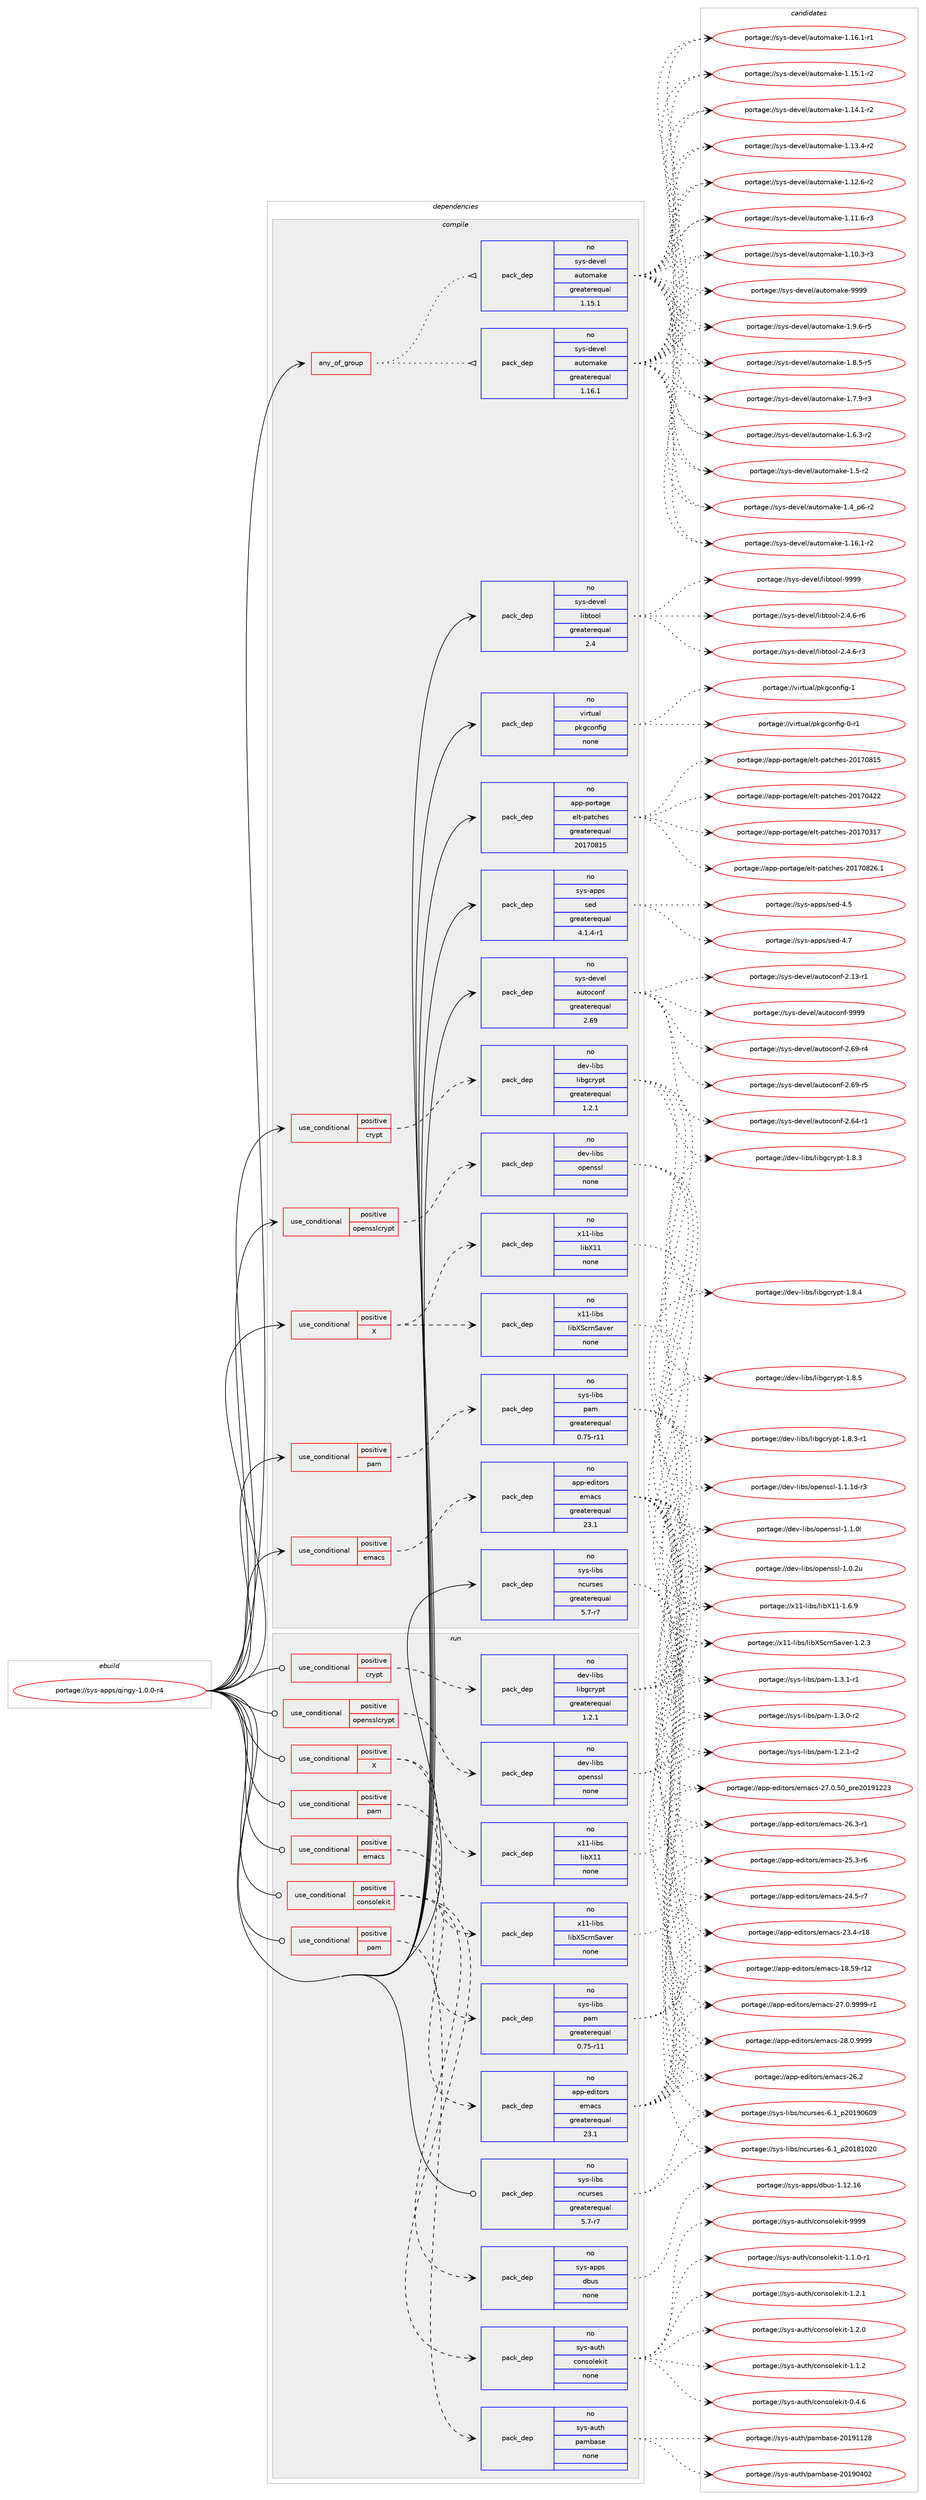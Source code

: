 digraph prolog {

# *************
# Graph options
# *************

newrank=true;
concentrate=true;
compound=true;
graph [rankdir=LR,fontname=Helvetica,fontsize=10,ranksep=1.5];#, ranksep=2.5, nodesep=0.2];
edge  [arrowhead=vee];
node  [fontname=Helvetica,fontsize=10];

# **********
# The ebuild
# **********

subgraph cluster_leftcol {
color=gray;
rank=same;
label=<<i>ebuild</i>>;
id [label="portage://sys-apps/qingy-1.0.0-r4", color=red, width=4, href="../sys-apps/qingy-1.0.0-r4.svg"];
}

# ****************
# The dependencies
# ****************

subgraph cluster_midcol {
color=gray;
label=<<i>dependencies</i>>;
subgraph cluster_compile {
fillcolor="#eeeeee";
style=filled;
label=<<i>compile</i>>;
subgraph any1423 {
dependency70017 [label=<<TABLE BORDER="0" CELLBORDER="1" CELLSPACING="0" CELLPADDING="4"><TR><TD CELLPADDING="10">any_of_group</TD></TR></TABLE>>, shape=none, color=red];subgraph pack54480 {
dependency70018 [label=<<TABLE BORDER="0" CELLBORDER="1" CELLSPACING="0" CELLPADDING="4" WIDTH="220"><TR><TD ROWSPAN="6" CELLPADDING="30">pack_dep</TD></TR><TR><TD WIDTH="110">no</TD></TR><TR><TD>sys-devel</TD></TR><TR><TD>automake</TD></TR><TR><TD>greaterequal</TD></TR><TR><TD>1.16.1</TD></TR></TABLE>>, shape=none, color=blue];
}
dependency70017:e -> dependency70018:w [weight=20,style="dotted",arrowhead="oinv"];
subgraph pack54481 {
dependency70019 [label=<<TABLE BORDER="0" CELLBORDER="1" CELLSPACING="0" CELLPADDING="4" WIDTH="220"><TR><TD ROWSPAN="6" CELLPADDING="30">pack_dep</TD></TR><TR><TD WIDTH="110">no</TD></TR><TR><TD>sys-devel</TD></TR><TR><TD>automake</TD></TR><TR><TD>greaterequal</TD></TR><TR><TD>1.15.1</TD></TR></TABLE>>, shape=none, color=blue];
}
dependency70017:e -> dependency70019:w [weight=20,style="dotted",arrowhead="oinv"];
}
id:e -> dependency70017:w [weight=20,style="solid",arrowhead="vee"];
subgraph cond14042 {
dependency70020 [label=<<TABLE BORDER="0" CELLBORDER="1" CELLSPACING="0" CELLPADDING="4"><TR><TD ROWSPAN="3" CELLPADDING="10">use_conditional</TD></TR><TR><TD>positive</TD></TR><TR><TD>X</TD></TR></TABLE>>, shape=none, color=red];
subgraph pack54482 {
dependency70021 [label=<<TABLE BORDER="0" CELLBORDER="1" CELLSPACING="0" CELLPADDING="4" WIDTH="220"><TR><TD ROWSPAN="6" CELLPADDING="30">pack_dep</TD></TR><TR><TD WIDTH="110">no</TD></TR><TR><TD>x11-libs</TD></TR><TR><TD>libX11</TD></TR><TR><TD>none</TD></TR><TR><TD></TD></TR></TABLE>>, shape=none, color=blue];
}
dependency70020:e -> dependency70021:w [weight=20,style="dashed",arrowhead="vee"];
subgraph pack54483 {
dependency70022 [label=<<TABLE BORDER="0" CELLBORDER="1" CELLSPACING="0" CELLPADDING="4" WIDTH="220"><TR><TD ROWSPAN="6" CELLPADDING="30">pack_dep</TD></TR><TR><TD WIDTH="110">no</TD></TR><TR><TD>x11-libs</TD></TR><TR><TD>libXScrnSaver</TD></TR><TR><TD>none</TD></TR><TR><TD></TD></TR></TABLE>>, shape=none, color=blue];
}
dependency70020:e -> dependency70022:w [weight=20,style="dashed",arrowhead="vee"];
}
id:e -> dependency70020:w [weight=20,style="solid",arrowhead="vee"];
subgraph cond14043 {
dependency70023 [label=<<TABLE BORDER="0" CELLBORDER="1" CELLSPACING="0" CELLPADDING="4"><TR><TD ROWSPAN="3" CELLPADDING="10">use_conditional</TD></TR><TR><TD>positive</TD></TR><TR><TD>crypt</TD></TR></TABLE>>, shape=none, color=red];
subgraph pack54484 {
dependency70024 [label=<<TABLE BORDER="0" CELLBORDER="1" CELLSPACING="0" CELLPADDING="4" WIDTH="220"><TR><TD ROWSPAN="6" CELLPADDING="30">pack_dep</TD></TR><TR><TD WIDTH="110">no</TD></TR><TR><TD>dev-libs</TD></TR><TR><TD>libgcrypt</TD></TR><TR><TD>greaterequal</TD></TR><TR><TD>1.2.1</TD></TR></TABLE>>, shape=none, color=blue];
}
dependency70023:e -> dependency70024:w [weight=20,style="dashed",arrowhead="vee"];
}
id:e -> dependency70023:w [weight=20,style="solid",arrowhead="vee"];
subgraph cond14044 {
dependency70025 [label=<<TABLE BORDER="0" CELLBORDER="1" CELLSPACING="0" CELLPADDING="4"><TR><TD ROWSPAN="3" CELLPADDING="10">use_conditional</TD></TR><TR><TD>positive</TD></TR><TR><TD>emacs</TD></TR></TABLE>>, shape=none, color=red];
subgraph pack54485 {
dependency70026 [label=<<TABLE BORDER="0" CELLBORDER="1" CELLSPACING="0" CELLPADDING="4" WIDTH="220"><TR><TD ROWSPAN="6" CELLPADDING="30">pack_dep</TD></TR><TR><TD WIDTH="110">no</TD></TR><TR><TD>app-editors</TD></TR><TR><TD>emacs</TD></TR><TR><TD>greaterequal</TD></TR><TR><TD>23.1</TD></TR></TABLE>>, shape=none, color=blue];
}
dependency70025:e -> dependency70026:w [weight=20,style="dashed",arrowhead="vee"];
}
id:e -> dependency70025:w [weight=20,style="solid",arrowhead="vee"];
subgraph cond14045 {
dependency70027 [label=<<TABLE BORDER="0" CELLBORDER="1" CELLSPACING="0" CELLPADDING="4"><TR><TD ROWSPAN="3" CELLPADDING="10">use_conditional</TD></TR><TR><TD>positive</TD></TR><TR><TD>opensslcrypt</TD></TR></TABLE>>, shape=none, color=red];
subgraph pack54486 {
dependency70028 [label=<<TABLE BORDER="0" CELLBORDER="1" CELLSPACING="0" CELLPADDING="4" WIDTH="220"><TR><TD ROWSPAN="6" CELLPADDING="30">pack_dep</TD></TR><TR><TD WIDTH="110">no</TD></TR><TR><TD>dev-libs</TD></TR><TR><TD>openssl</TD></TR><TR><TD>none</TD></TR><TR><TD></TD></TR></TABLE>>, shape=none, color=blue];
}
dependency70027:e -> dependency70028:w [weight=20,style="dashed",arrowhead="vee"];
}
id:e -> dependency70027:w [weight=20,style="solid",arrowhead="vee"];
subgraph cond14046 {
dependency70029 [label=<<TABLE BORDER="0" CELLBORDER="1" CELLSPACING="0" CELLPADDING="4"><TR><TD ROWSPAN="3" CELLPADDING="10">use_conditional</TD></TR><TR><TD>positive</TD></TR><TR><TD>pam</TD></TR></TABLE>>, shape=none, color=red];
subgraph pack54487 {
dependency70030 [label=<<TABLE BORDER="0" CELLBORDER="1" CELLSPACING="0" CELLPADDING="4" WIDTH="220"><TR><TD ROWSPAN="6" CELLPADDING="30">pack_dep</TD></TR><TR><TD WIDTH="110">no</TD></TR><TR><TD>sys-libs</TD></TR><TR><TD>pam</TD></TR><TR><TD>greaterequal</TD></TR><TR><TD>0.75-r11</TD></TR></TABLE>>, shape=none, color=blue];
}
dependency70029:e -> dependency70030:w [weight=20,style="dashed",arrowhead="vee"];
}
id:e -> dependency70029:w [weight=20,style="solid",arrowhead="vee"];
subgraph pack54488 {
dependency70031 [label=<<TABLE BORDER="0" CELLBORDER="1" CELLSPACING="0" CELLPADDING="4" WIDTH="220"><TR><TD ROWSPAN="6" CELLPADDING="30">pack_dep</TD></TR><TR><TD WIDTH="110">no</TD></TR><TR><TD>app-portage</TD></TR><TR><TD>elt-patches</TD></TR><TR><TD>greaterequal</TD></TR><TR><TD>20170815</TD></TR></TABLE>>, shape=none, color=blue];
}
id:e -> dependency70031:w [weight=20,style="solid",arrowhead="vee"];
subgraph pack54489 {
dependency70032 [label=<<TABLE BORDER="0" CELLBORDER="1" CELLSPACING="0" CELLPADDING="4" WIDTH="220"><TR><TD ROWSPAN="6" CELLPADDING="30">pack_dep</TD></TR><TR><TD WIDTH="110">no</TD></TR><TR><TD>sys-apps</TD></TR><TR><TD>sed</TD></TR><TR><TD>greaterequal</TD></TR><TR><TD>4.1.4-r1</TD></TR></TABLE>>, shape=none, color=blue];
}
id:e -> dependency70032:w [weight=20,style="solid",arrowhead="vee"];
subgraph pack54490 {
dependency70033 [label=<<TABLE BORDER="0" CELLBORDER="1" CELLSPACING="0" CELLPADDING="4" WIDTH="220"><TR><TD ROWSPAN="6" CELLPADDING="30">pack_dep</TD></TR><TR><TD WIDTH="110">no</TD></TR><TR><TD>sys-devel</TD></TR><TR><TD>autoconf</TD></TR><TR><TD>greaterequal</TD></TR><TR><TD>2.69</TD></TR></TABLE>>, shape=none, color=blue];
}
id:e -> dependency70033:w [weight=20,style="solid",arrowhead="vee"];
subgraph pack54491 {
dependency70034 [label=<<TABLE BORDER="0" CELLBORDER="1" CELLSPACING="0" CELLPADDING="4" WIDTH="220"><TR><TD ROWSPAN="6" CELLPADDING="30">pack_dep</TD></TR><TR><TD WIDTH="110">no</TD></TR><TR><TD>sys-devel</TD></TR><TR><TD>libtool</TD></TR><TR><TD>greaterequal</TD></TR><TR><TD>2.4</TD></TR></TABLE>>, shape=none, color=blue];
}
id:e -> dependency70034:w [weight=20,style="solid",arrowhead="vee"];
subgraph pack54492 {
dependency70035 [label=<<TABLE BORDER="0" CELLBORDER="1" CELLSPACING="0" CELLPADDING="4" WIDTH="220"><TR><TD ROWSPAN="6" CELLPADDING="30">pack_dep</TD></TR><TR><TD WIDTH="110">no</TD></TR><TR><TD>sys-libs</TD></TR><TR><TD>ncurses</TD></TR><TR><TD>greaterequal</TD></TR><TR><TD>5.7-r7</TD></TR></TABLE>>, shape=none, color=blue];
}
id:e -> dependency70035:w [weight=20,style="solid",arrowhead="vee"];
subgraph pack54493 {
dependency70036 [label=<<TABLE BORDER="0" CELLBORDER="1" CELLSPACING="0" CELLPADDING="4" WIDTH="220"><TR><TD ROWSPAN="6" CELLPADDING="30">pack_dep</TD></TR><TR><TD WIDTH="110">no</TD></TR><TR><TD>virtual</TD></TR><TR><TD>pkgconfig</TD></TR><TR><TD>none</TD></TR><TR><TD></TD></TR></TABLE>>, shape=none, color=blue];
}
id:e -> dependency70036:w [weight=20,style="solid",arrowhead="vee"];
}
subgraph cluster_compileandrun {
fillcolor="#eeeeee";
style=filled;
label=<<i>compile and run</i>>;
}
subgraph cluster_run {
fillcolor="#eeeeee";
style=filled;
label=<<i>run</i>>;
subgraph cond14047 {
dependency70037 [label=<<TABLE BORDER="0" CELLBORDER="1" CELLSPACING="0" CELLPADDING="4"><TR><TD ROWSPAN="3" CELLPADDING="10">use_conditional</TD></TR><TR><TD>positive</TD></TR><TR><TD>X</TD></TR></TABLE>>, shape=none, color=red];
subgraph pack54494 {
dependency70038 [label=<<TABLE BORDER="0" CELLBORDER="1" CELLSPACING="0" CELLPADDING="4" WIDTH="220"><TR><TD ROWSPAN="6" CELLPADDING="30">pack_dep</TD></TR><TR><TD WIDTH="110">no</TD></TR><TR><TD>x11-libs</TD></TR><TR><TD>libX11</TD></TR><TR><TD>none</TD></TR><TR><TD></TD></TR></TABLE>>, shape=none, color=blue];
}
dependency70037:e -> dependency70038:w [weight=20,style="dashed",arrowhead="vee"];
subgraph pack54495 {
dependency70039 [label=<<TABLE BORDER="0" CELLBORDER="1" CELLSPACING="0" CELLPADDING="4" WIDTH="220"><TR><TD ROWSPAN="6" CELLPADDING="30">pack_dep</TD></TR><TR><TD WIDTH="110">no</TD></TR><TR><TD>x11-libs</TD></TR><TR><TD>libXScrnSaver</TD></TR><TR><TD>none</TD></TR><TR><TD></TD></TR></TABLE>>, shape=none, color=blue];
}
dependency70037:e -> dependency70039:w [weight=20,style="dashed",arrowhead="vee"];
}
id:e -> dependency70037:w [weight=20,style="solid",arrowhead="odot"];
subgraph cond14048 {
dependency70040 [label=<<TABLE BORDER="0" CELLBORDER="1" CELLSPACING="0" CELLPADDING="4"><TR><TD ROWSPAN="3" CELLPADDING="10">use_conditional</TD></TR><TR><TD>positive</TD></TR><TR><TD>consolekit</TD></TR></TABLE>>, shape=none, color=red];
subgraph pack54496 {
dependency70041 [label=<<TABLE BORDER="0" CELLBORDER="1" CELLSPACING="0" CELLPADDING="4" WIDTH="220"><TR><TD ROWSPAN="6" CELLPADDING="30">pack_dep</TD></TR><TR><TD WIDTH="110">no</TD></TR><TR><TD>sys-auth</TD></TR><TR><TD>consolekit</TD></TR><TR><TD>none</TD></TR><TR><TD></TD></TR></TABLE>>, shape=none, color=blue];
}
dependency70040:e -> dependency70041:w [weight=20,style="dashed",arrowhead="vee"];
subgraph pack54497 {
dependency70042 [label=<<TABLE BORDER="0" CELLBORDER="1" CELLSPACING="0" CELLPADDING="4" WIDTH="220"><TR><TD ROWSPAN="6" CELLPADDING="30">pack_dep</TD></TR><TR><TD WIDTH="110">no</TD></TR><TR><TD>sys-apps</TD></TR><TR><TD>dbus</TD></TR><TR><TD>none</TD></TR><TR><TD></TD></TR></TABLE>>, shape=none, color=blue];
}
dependency70040:e -> dependency70042:w [weight=20,style="dashed",arrowhead="vee"];
}
id:e -> dependency70040:w [weight=20,style="solid",arrowhead="odot"];
subgraph cond14049 {
dependency70043 [label=<<TABLE BORDER="0" CELLBORDER="1" CELLSPACING="0" CELLPADDING="4"><TR><TD ROWSPAN="3" CELLPADDING="10">use_conditional</TD></TR><TR><TD>positive</TD></TR><TR><TD>crypt</TD></TR></TABLE>>, shape=none, color=red];
subgraph pack54498 {
dependency70044 [label=<<TABLE BORDER="0" CELLBORDER="1" CELLSPACING="0" CELLPADDING="4" WIDTH="220"><TR><TD ROWSPAN="6" CELLPADDING="30">pack_dep</TD></TR><TR><TD WIDTH="110">no</TD></TR><TR><TD>dev-libs</TD></TR><TR><TD>libgcrypt</TD></TR><TR><TD>greaterequal</TD></TR><TR><TD>1.2.1</TD></TR></TABLE>>, shape=none, color=blue];
}
dependency70043:e -> dependency70044:w [weight=20,style="dashed",arrowhead="vee"];
}
id:e -> dependency70043:w [weight=20,style="solid",arrowhead="odot"];
subgraph cond14050 {
dependency70045 [label=<<TABLE BORDER="0" CELLBORDER="1" CELLSPACING="0" CELLPADDING="4"><TR><TD ROWSPAN="3" CELLPADDING="10">use_conditional</TD></TR><TR><TD>positive</TD></TR><TR><TD>emacs</TD></TR></TABLE>>, shape=none, color=red];
subgraph pack54499 {
dependency70046 [label=<<TABLE BORDER="0" CELLBORDER="1" CELLSPACING="0" CELLPADDING="4" WIDTH="220"><TR><TD ROWSPAN="6" CELLPADDING="30">pack_dep</TD></TR><TR><TD WIDTH="110">no</TD></TR><TR><TD>app-editors</TD></TR><TR><TD>emacs</TD></TR><TR><TD>greaterequal</TD></TR><TR><TD>23.1</TD></TR></TABLE>>, shape=none, color=blue];
}
dependency70045:e -> dependency70046:w [weight=20,style="dashed",arrowhead="vee"];
}
id:e -> dependency70045:w [weight=20,style="solid",arrowhead="odot"];
subgraph cond14051 {
dependency70047 [label=<<TABLE BORDER="0" CELLBORDER="1" CELLSPACING="0" CELLPADDING="4"><TR><TD ROWSPAN="3" CELLPADDING="10">use_conditional</TD></TR><TR><TD>positive</TD></TR><TR><TD>opensslcrypt</TD></TR></TABLE>>, shape=none, color=red];
subgraph pack54500 {
dependency70048 [label=<<TABLE BORDER="0" CELLBORDER="1" CELLSPACING="0" CELLPADDING="4" WIDTH="220"><TR><TD ROWSPAN="6" CELLPADDING="30">pack_dep</TD></TR><TR><TD WIDTH="110">no</TD></TR><TR><TD>dev-libs</TD></TR><TR><TD>openssl</TD></TR><TR><TD>none</TD></TR><TR><TD></TD></TR></TABLE>>, shape=none, color=blue];
}
dependency70047:e -> dependency70048:w [weight=20,style="dashed",arrowhead="vee"];
}
id:e -> dependency70047:w [weight=20,style="solid",arrowhead="odot"];
subgraph cond14052 {
dependency70049 [label=<<TABLE BORDER="0" CELLBORDER="1" CELLSPACING="0" CELLPADDING="4"><TR><TD ROWSPAN="3" CELLPADDING="10">use_conditional</TD></TR><TR><TD>positive</TD></TR><TR><TD>pam</TD></TR></TABLE>>, shape=none, color=red];
subgraph pack54501 {
dependency70050 [label=<<TABLE BORDER="0" CELLBORDER="1" CELLSPACING="0" CELLPADDING="4" WIDTH="220"><TR><TD ROWSPAN="6" CELLPADDING="30">pack_dep</TD></TR><TR><TD WIDTH="110">no</TD></TR><TR><TD>sys-auth</TD></TR><TR><TD>pambase</TD></TR><TR><TD>none</TD></TR><TR><TD></TD></TR></TABLE>>, shape=none, color=blue];
}
dependency70049:e -> dependency70050:w [weight=20,style="dashed",arrowhead="vee"];
}
id:e -> dependency70049:w [weight=20,style="solid",arrowhead="odot"];
subgraph cond14053 {
dependency70051 [label=<<TABLE BORDER="0" CELLBORDER="1" CELLSPACING="0" CELLPADDING="4"><TR><TD ROWSPAN="3" CELLPADDING="10">use_conditional</TD></TR><TR><TD>positive</TD></TR><TR><TD>pam</TD></TR></TABLE>>, shape=none, color=red];
subgraph pack54502 {
dependency70052 [label=<<TABLE BORDER="0" CELLBORDER="1" CELLSPACING="0" CELLPADDING="4" WIDTH="220"><TR><TD ROWSPAN="6" CELLPADDING="30">pack_dep</TD></TR><TR><TD WIDTH="110">no</TD></TR><TR><TD>sys-libs</TD></TR><TR><TD>pam</TD></TR><TR><TD>greaterequal</TD></TR><TR><TD>0.75-r11</TD></TR></TABLE>>, shape=none, color=blue];
}
dependency70051:e -> dependency70052:w [weight=20,style="dashed",arrowhead="vee"];
}
id:e -> dependency70051:w [weight=20,style="solid",arrowhead="odot"];
subgraph pack54503 {
dependency70053 [label=<<TABLE BORDER="0" CELLBORDER="1" CELLSPACING="0" CELLPADDING="4" WIDTH="220"><TR><TD ROWSPAN="6" CELLPADDING="30">pack_dep</TD></TR><TR><TD WIDTH="110">no</TD></TR><TR><TD>sys-libs</TD></TR><TR><TD>ncurses</TD></TR><TR><TD>greaterequal</TD></TR><TR><TD>5.7-r7</TD></TR></TABLE>>, shape=none, color=blue];
}
id:e -> dependency70053:w [weight=20,style="solid",arrowhead="odot"];
}
}

# **************
# The candidates
# **************

subgraph cluster_choices {
rank=same;
color=gray;
label=<<i>candidates</i>>;

subgraph choice54480 {
color=black;
nodesep=1;
choice115121115451001011181011084797117116111109971071014557575757 [label="portage://sys-devel/automake-9999", color=red, width=4,href="../sys-devel/automake-9999.svg"];
choice115121115451001011181011084797117116111109971071014549465746544511453 [label="portage://sys-devel/automake-1.9.6-r5", color=red, width=4,href="../sys-devel/automake-1.9.6-r5.svg"];
choice115121115451001011181011084797117116111109971071014549465646534511453 [label="portage://sys-devel/automake-1.8.5-r5", color=red, width=4,href="../sys-devel/automake-1.8.5-r5.svg"];
choice115121115451001011181011084797117116111109971071014549465546574511451 [label="portage://sys-devel/automake-1.7.9-r3", color=red, width=4,href="../sys-devel/automake-1.7.9-r3.svg"];
choice115121115451001011181011084797117116111109971071014549465446514511450 [label="portage://sys-devel/automake-1.6.3-r2", color=red, width=4,href="../sys-devel/automake-1.6.3-r2.svg"];
choice11512111545100101118101108479711711611110997107101454946534511450 [label="portage://sys-devel/automake-1.5-r2", color=red, width=4,href="../sys-devel/automake-1.5-r2.svg"];
choice115121115451001011181011084797117116111109971071014549465295112544511450 [label="portage://sys-devel/automake-1.4_p6-r2", color=red, width=4,href="../sys-devel/automake-1.4_p6-r2.svg"];
choice11512111545100101118101108479711711611110997107101454946495446494511450 [label="portage://sys-devel/automake-1.16.1-r2", color=red, width=4,href="../sys-devel/automake-1.16.1-r2.svg"];
choice11512111545100101118101108479711711611110997107101454946495446494511449 [label="portage://sys-devel/automake-1.16.1-r1", color=red, width=4,href="../sys-devel/automake-1.16.1-r1.svg"];
choice11512111545100101118101108479711711611110997107101454946495346494511450 [label="portage://sys-devel/automake-1.15.1-r2", color=red, width=4,href="../sys-devel/automake-1.15.1-r2.svg"];
choice11512111545100101118101108479711711611110997107101454946495246494511450 [label="portage://sys-devel/automake-1.14.1-r2", color=red, width=4,href="../sys-devel/automake-1.14.1-r2.svg"];
choice11512111545100101118101108479711711611110997107101454946495146524511450 [label="portage://sys-devel/automake-1.13.4-r2", color=red, width=4,href="../sys-devel/automake-1.13.4-r2.svg"];
choice11512111545100101118101108479711711611110997107101454946495046544511450 [label="portage://sys-devel/automake-1.12.6-r2", color=red, width=4,href="../sys-devel/automake-1.12.6-r2.svg"];
choice11512111545100101118101108479711711611110997107101454946494946544511451 [label="portage://sys-devel/automake-1.11.6-r3", color=red, width=4,href="../sys-devel/automake-1.11.6-r3.svg"];
choice11512111545100101118101108479711711611110997107101454946494846514511451 [label="portage://sys-devel/automake-1.10.3-r3", color=red, width=4,href="../sys-devel/automake-1.10.3-r3.svg"];
dependency70018:e -> choice115121115451001011181011084797117116111109971071014557575757:w [style=dotted,weight="100"];
dependency70018:e -> choice115121115451001011181011084797117116111109971071014549465746544511453:w [style=dotted,weight="100"];
dependency70018:e -> choice115121115451001011181011084797117116111109971071014549465646534511453:w [style=dotted,weight="100"];
dependency70018:e -> choice115121115451001011181011084797117116111109971071014549465546574511451:w [style=dotted,weight="100"];
dependency70018:e -> choice115121115451001011181011084797117116111109971071014549465446514511450:w [style=dotted,weight="100"];
dependency70018:e -> choice11512111545100101118101108479711711611110997107101454946534511450:w [style=dotted,weight="100"];
dependency70018:e -> choice115121115451001011181011084797117116111109971071014549465295112544511450:w [style=dotted,weight="100"];
dependency70018:e -> choice11512111545100101118101108479711711611110997107101454946495446494511450:w [style=dotted,weight="100"];
dependency70018:e -> choice11512111545100101118101108479711711611110997107101454946495446494511449:w [style=dotted,weight="100"];
dependency70018:e -> choice11512111545100101118101108479711711611110997107101454946495346494511450:w [style=dotted,weight="100"];
dependency70018:e -> choice11512111545100101118101108479711711611110997107101454946495246494511450:w [style=dotted,weight="100"];
dependency70018:e -> choice11512111545100101118101108479711711611110997107101454946495146524511450:w [style=dotted,weight="100"];
dependency70018:e -> choice11512111545100101118101108479711711611110997107101454946495046544511450:w [style=dotted,weight="100"];
dependency70018:e -> choice11512111545100101118101108479711711611110997107101454946494946544511451:w [style=dotted,weight="100"];
dependency70018:e -> choice11512111545100101118101108479711711611110997107101454946494846514511451:w [style=dotted,weight="100"];
}
subgraph choice54481 {
color=black;
nodesep=1;
choice115121115451001011181011084797117116111109971071014557575757 [label="portage://sys-devel/automake-9999", color=red, width=4,href="../sys-devel/automake-9999.svg"];
choice115121115451001011181011084797117116111109971071014549465746544511453 [label="portage://sys-devel/automake-1.9.6-r5", color=red, width=4,href="../sys-devel/automake-1.9.6-r5.svg"];
choice115121115451001011181011084797117116111109971071014549465646534511453 [label="portage://sys-devel/automake-1.8.5-r5", color=red, width=4,href="../sys-devel/automake-1.8.5-r5.svg"];
choice115121115451001011181011084797117116111109971071014549465546574511451 [label="portage://sys-devel/automake-1.7.9-r3", color=red, width=4,href="../sys-devel/automake-1.7.9-r3.svg"];
choice115121115451001011181011084797117116111109971071014549465446514511450 [label="portage://sys-devel/automake-1.6.3-r2", color=red, width=4,href="../sys-devel/automake-1.6.3-r2.svg"];
choice11512111545100101118101108479711711611110997107101454946534511450 [label="portage://sys-devel/automake-1.5-r2", color=red, width=4,href="../sys-devel/automake-1.5-r2.svg"];
choice115121115451001011181011084797117116111109971071014549465295112544511450 [label="portage://sys-devel/automake-1.4_p6-r2", color=red, width=4,href="../sys-devel/automake-1.4_p6-r2.svg"];
choice11512111545100101118101108479711711611110997107101454946495446494511450 [label="portage://sys-devel/automake-1.16.1-r2", color=red, width=4,href="../sys-devel/automake-1.16.1-r2.svg"];
choice11512111545100101118101108479711711611110997107101454946495446494511449 [label="portage://sys-devel/automake-1.16.1-r1", color=red, width=4,href="../sys-devel/automake-1.16.1-r1.svg"];
choice11512111545100101118101108479711711611110997107101454946495346494511450 [label="portage://sys-devel/automake-1.15.1-r2", color=red, width=4,href="../sys-devel/automake-1.15.1-r2.svg"];
choice11512111545100101118101108479711711611110997107101454946495246494511450 [label="portage://sys-devel/automake-1.14.1-r2", color=red, width=4,href="../sys-devel/automake-1.14.1-r2.svg"];
choice11512111545100101118101108479711711611110997107101454946495146524511450 [label="portage://sys-devel/automake-1.13.4-r2", color=red, width=4,href="../sys-devel/automake-1.13.4-r2.svg"];
choice11512111545100101118101108479711711611110997107101454946495046544511450 [label="portage://sys-devel/automake-1.12.6-r2", color=red, width=4,href="../sys-devel/automake-1.12.6-r2.svg"];
choice11512111545100101118101108479711711611110997107101454946494946544511451 [label="portage://sys-devel/automake-1.11.6-r3", color=red, width=4,href="../sys-devel/automake-1.11.6-r3.svg"];
choice11512111545100101118101108479711711611110997107101454946494846514511451 [label="portage://sys-devel/automake-1.10.3-r3", color=red, width=4,href="../sys-devel/automake-1.10.3-r3.svg"];
dependency70019:e -> choice115121115451001011181011084797117116111109971071014557575757:w [style=dotted,weight="100"];
dependency70019:e -> choice115121115451001011181011084797117116111109971071014549465746544511453:w [style=dotted,weight="100"];
dependency70019:e -> choice115121115451001011181011084797117116111109971071014549465646534511453:w [style=dotted,weight="100"];
dependency70019:e -> choice115121115451001011181011084797117116111109971071014549465546574511451:w [style=dotted,weight="100"];
dependency70019:e -> choice115121115451001011181011084797117116111109971071014549465446514511450:w [style=dotted,weight="100"];
dependency70019:e -> choice11512111545100101118101108479711711611110997107101454946534511450:w [style=dotted,weight="100"];
dependency70019:e -> choice115121115451001011181011084797117116111109971071014549465295112544511450:w [style=dotted,weight="100"];
dependency70019:e -> choice11512111545100101118101108479711711611110997107101454946495446494511450:w [style=dotted,weight="100"];
dependency70019:e -> choice11512111545100101118101108479711711611110997107101454946495446494511449:w [style=dotted,weight="100"];
dependency70019:e -> choice11512111545100101118101108479711711611110997107101454946495346494511450:w [style=dotted,weight="100"];
dependency70019:e -> choice11512111545100101118101108479711711611110997107101454946495246494511450:w [style=dotted,weight="100"];
dependency70019:e -> choice11512111545100101118101108479711711611110997107101454946495146524511450:w [style=dotted,weight="100"];
dependency70019:e -> choice11512111545100101118101108479711711611110997107101454946495046544511450:w [style=dotted,weight="100"];
dependency70019:e -> choice11512111545100101118101108479711711611110997107101454946494946544511451:w [style=dotted,weight="100"];
dependency70019:e -> choice11512111545100101118101108479711711611110997107101454946494846514511451:w [style=dotted,weight="100"];
}
subgraph choice54482 {
color=black;
nodesep=1;
choice120494945108105981154710810598884949454946544657 [label="portage://x11-libs/libX11-1.6.9", color=red, width=4,href="../x11-libs/libX11-1.6.9.svg"];
dependency70021:e -> choice120494945108105981154710810598884949454946544657:w [style=dotted,weight="100"];
}
subgraph choice54483 {
color=black;
nodesep=1;
choice1204949451081059811547108105988883991141108397118101114454946504651 [label="portage://x11-libs/libXScrnSaver-1.2.3", color=red, width=4,href="../x11-libs/libXScrnSaver-1.2.3.svg"];
dependency70022:e -> choice1204949451081059811547108105988883991141108397118101114454946504651:w [style=dotted,weight="100"];
}
subgraph choice54484 {
color=black;
nodesep=1;
choice1001011184510810598115471081059810399114121112116454946564653 [label="portage://dev-libs/libgcrypt-1.8.5", color=red, width=4,href="../dev-libs/libgcrypt-1.8.5.svg"];
choice1001011184510810598115471081059810399114121112116454946564652 [label="portage://dev-libs/libgcrypt-1.8.4", color=red, width=4,href="../dev-libs/libgcrypt-1.8.4.svg"];
choice10010111845108105981154710810598103991141211121164549465646514511449 [label="portage://dev-libs/libgcrypt-1.8.3-r1", color=red, width=4,href="../dev-libs/libgcrypt-1.8.3-r1.svg"];
choice1001011184510810598115471081059810399114121112116454946564651 [label="portage://dev-libs/libgcrypt-1.8.3", color=red, width=4,href="../dev-libs/libgcrypt-1.8.3.svg"];
dependency70024:e -> choice1001011184510810598115471081059810399114121112116454946564653:w [style=dotted,weight="100"];
dependency70024:e -> choice1001011184510810598115471081059810399114121112116454946564652:w [style=dotted,weight="100"];
dependency70024:e -> choice10010111845108105981154710810598103991141211121164549465646514511449:w [style=dotted,weight="100"];
dependency70024:e -> choice1001011184510810598115471081059810399114121112116454946564651:w [style=dotted,weight="100"];
}
subgraph choice54485 {
color=black;
nodesep=1;
choice971121124510110010511611111411547101109979911545505646484657575757 [label="portage://app-editors/emacs-28.0.9999", color=red, width=4,href="../app-editors/emacs-28.0.9999.svg"];
choice9711211245101100105116111114115471011099799115455055464846575757574511449 [label="portage://app-editors/emacs-27.0.9999-r1", color=red, width=4,href="../app-editors/emacs-27.0.9999-r1.svg"];
choice97112112451011001051161111141154710110997991154550554648465348951121141015048495749505051 [label="portage://app-editors/emacs-27.0.50_pre20191223", color=red, width=4,href="../app-editors/emacs-27.0.50_pre20191223.svg"];
choice971121124510110010511611111411547101109979911545505446514511449 [label="portage://app-editors/emacs-26.3-r1", color=red, width=4,href="../app-editors/emacs-26.3-r1.svg"];
choice97112112451011001051161111141154710110997991154550544650 [label="portage://app-editors/emacs-26.2", color=red, width=4,href="../app-editors/emacs-26.2.svg"];
choice971121124510110010511611111411547101109979911545505346514511454 [label="portage://app-editors/emacs-25.3-r6", color=red, width=4,href="../app-editors/emacs-25.3-r6.svg"];
choice971121124510110010511611111411547101109979911545505246534511455 [label="portage://app-editors/emacs-24.5-r7", color=red, width=4,href="../app-editors/emacs-24.5-r7.svg"];
choice97112112451011001051161111141154710110997991154550514652451144956 [label="portage://app-editors/emacs-23.4-r18", color=red, width=4,href="../app-editors/emacs-23.4-r18.svg"];
choice9711211245101100105116111114115471011099799115454956465357451144950 [label="portage://app-editors/emacs-18.59-r12", color=red, width=4,href="../app-editors/emacs-18.59-r12.svg"];
dependency70026:e -> choice971121124510110010511611111411547101109979911545505646484657575757:w [style=dotted,weight="100"];
dependency70026:e -> choice9711211245101100105116111114115471011099799115455055464846575757574511449:w [style=dotted,weight="100"];
dependency70026:e -> choice97112112451011001051161111141154710110997991154550554648465348951121141015048495749505051:w [style=dotted,weight="100"];
dependency70026:e -> choice971121124510110010511611111411547101109979911545505446514511449:w [style=dotted,weight="100"];
dependency70026:e -> choice97112112451011001051161111141154710110997991154550544650:w [style=dotted,weight="100"];
dependency70026:e -> choice971121124510110010511611111411547101109979911545505346514511454:w [style=dotted,weight="100"];
dependency70026:e -> choice971121124510110010511611111411547101109979911545505246534511455:w [style=dotted,weight="100"];
dependency70026:e -> choice97112112451011001051161111141154710110997991154550514652451144956:w [style=dotted,weight="100"];
dependency70026:e -> choice9711211245101100105116111114115471011099799115454956465357451144950:w [style=dotted,weight="100"];
}
subgraph choice54486 {
color=black;
nodesep=1;
choice1001011184510810598115471111121011101151151084549464946491004511451 [label="portage://dev-libs/openssl-1.1.1d-r3", color=red, width=4,href="../dev-libs/openssl-1.1.1d-r3.svg"];
choice100101118451081059811547111112101110115115108454946494648108 [label="portage://dev-libs/openssl-1.1.0l", color=red, width=4,href="../dev-libs/openssl-1.1.0l.svg"];
choice100101118451081059811547111112101110115115108454946484650117 [label="portage://dev-libs/openssl-1.0.2u", color=red, width=4,href="../dev-libs/openssl-1.0.2u.svg"];
dependency70028:e -> choice1001011184510810598115471111121011101151151084549464946491004511451:w [style=dotted,weight="100"];
dependency70028:e -> choice100101118451081059811547111112101110115115108454946494648108:w [style=dotted,weight="100"];
dependency70028:e -> choice100101118451081059811547111112101110115115108454946484650117:w [style=dotted,weight="100"];
}
subgraph choice54487 {
color=black;
nodesep=1;
choice115121115451081059811547112971094549465146494511449 [label="portage://sys-libs/pam-1.3.1-r1", color=red, width=4,href="../sys-libs/pam-1.3.1-r1.svg"];
choice115121115451081059811547112971094549465146484511450 [label="portage://sys-libs/pam-1.3.0-r2", color=red, width=4,href="../sys-libs/pam-1.3.0-r2.svg"];
choice115121115451081059811547112971094549465046494511450 [label="portage://sys-libs/pam-1.2.1-r2", color=red, width=4,href="../sys-libs/pam-1.2.1-r2.svg"];
dependency70030:e -> choice115121115451081059811547112971094549465146494511449:w [style=dotted,weight="100"];
dependency70030:e -> choice115121115451081059811547112971094549465146484511450:w [style=dotted,weight="100"];
dependency70030:e -> choice115121115451081059811547112971094549465046494511450:w [style=dotted,weight="100"];
}
subgraph choice54488 {
color=black;
nodesep=1;
choice971121124511211111411697103101471011081164511297116991041011154550484955485650544649 [label="portage://app-portage/elt-patches-20170826.1", color=red, width=4,href="../app-portage/elt-patches-20170826.1.svg"];
choice97112112451121111141169710310147101108116451129711699104101115455048495548564953 [label="portage://app-portage/elt-patches-20170815", color=red, width=4,href="../app-portage/elt-patches-20170815.svg"];
choice97112112451121111141169710310147101108116451129711699104101115455048495548525050 [label="portage://app-portage/elt-patches-20170422", color=red, width=4,href="../app-portage/elt-patches-20170422.svg"];
choice97112112451121111141169710310147101108116451129711699104101115455048495548514955 [label="portage://app-portage/elt-patches-20170317", color=red, width=4,href="../app-portage/elt-patches-20170317.svg"];
dependency70031:e -> choice971121124511211111411697103101471011081164511297116991041011154550484955485650544649:w [style=dotted,weight="100"];
dependency70031:e -> choice97112112451121111141169710310147101108116451129711699104101115455048495548564953:w [style=dotted,weight="100"];
dependency70031:e -> choice97112112451121111141169710310147101108116451129711699104101115455048495548525050:w [style=dotted,weight="100"];
dependency70031:e -> choice97112112451121111141169710310147101108116451129711699104101115455048495548514955:w [style=dotted,weight="100"];
}
subgraph choice54489 {
color=black;
nodesep=1;
choice11512111545971121121154711510110045524655 [label="portage://sys-apps/sed-4.7", color=red, width=4,href="../sys-apps/sed-4.7.svg"];
choice11512111545971121121154711510110045524653 [label="portage://sys-apps/sed-4.5", color=red, width=4,href="../sys-apps/sed-4.5.svg"];
dependency70032:e -> choice11512111545971121121154711510110045524655:w [style=dotted,weight="100"];
dependency70032:e -> choice11512111545971121121154711510110045524653:w [style=dotted,weight="100"];
}
subgraph choice54490 {
color=black;
nodesep=1;
choice115121115451001011181011084797117116111991111101024557575757 [label="portage://sys-devel/autoconf-9999", color=red, width=4,href="../sys-devel/autoconf-9999.svg"];
choice1151211154510010111810110847971171161119911111010245504654574511453 [label="portage://sys-devel/autoconf-2.69-r5", color=red, width=4,href="../sys-devel/autoconf-2.69-r5.svg"];
choice1151211154510010111810110847971171161119911111010245504654574511452 [label="portage://sys-devel/autoconf-2.69-r4", color=red, width=4,href="../sys-devel/autoconf-2.69-r4.svg"];
choice1151211154510010111810110847971171161119911111010245504654524511449 [label="portage://sys-devel/autoconf-2.64-r1", color=red, width=4,href="../sys-devel/autoconf-2.64-r1.svg"];
choice1151211154510010111810110847971171161119911111010245504649514511449 [label="portage://sys-devel/autoconf-2.13-r1", color=red, width=4,href="../sys-devel/autoconf-2.13-r1.svg"];
dependency70033:e -> choice115121115451001011181011084797117116111991111101024557575757:w [style=dotted,weight="100"];
dependency70033:e -> choice1151211154510010111810110847971171161119911111010245504654574511453:w [style=dotted,weight="100"];
dependency70033:e -> choice1151211154510010111810110847971171161119911111010245504654574511452:w [style=dotted,weight="100"];
dependency70033:e -> choice1151211154510010111810110847971171161119911111010245504654524511449:w [style=dotted,weight="100"];
dependency70033:e -> choice1151211154510010111810110847971171161119911111010245504649514511449:w [style=dotted,weight="100"];
}
subgraph choice54491 {
color=black;
nodesep=1;
choice1151211154510010111810110847108105981161111111084557575757 [label="portage://sys-devel/libtool-9999", color=red, width=4,href="../sys-devel/libtool-9999.svg"];
choice1151211154510010111810110847108105981161111111084550465246544511454 [label="portage://sys-devel/libtool-2.4.6-r6", color=red, width=4,href="../sys-devel/libtool-2.4.6-r6.svg"];
choice1151211154510010111810110847108105981161111111084550465246544511451 [label="portage://sys-devel/libtool-2.4.6-r3", color=red, width=4,href="../sys-devel/libtool-2.4.6-r3.svg"];
dependency70034:e -> choice1151211154510010111810110847108105981161111111084557575757:w [style=dotted,weight="100"];
dependency70034:e -> choice1151211154510010111810110847108105981161111111084550465246544511454:w [style=dotted,weight="100"];
dependency70034:e -> choice1151211154510010111810110847108105981161111111084550465246544511451:w [style=dotted,weight="100"];
}
subgraph choice54492 {
color=black;
nodesep=1;
choice1151211154510810598115471109911711411510111545544649951125048495748544857 [label="portage://sys-libs/ncurses-6.1_p20190609", color=red, width=4,href="../sys-libs/ncurses-6.1_p20190609.svg"];
choice1151211154510810598115471109911711411510111545544649951125048495649485048 [label="portage://sys-libs/ncurses-6.1_p20181020", color=red, width=4,href="../sys-libs/ncurses-6.1_p20181020.svg"];
dependency70035:e -> choice1151211154510810598115471109911711411510111545544649951125048495748544857:w [style=dotted,weight="100"];
dependency70035:e -> choice1151211154510810598115471109911711411510111545544649951125048495649485048:w [style=dotted,weight="100"];
}
subgraph choice54493 {
color=black;
nodesep=1;
choice1181051141161179710847112107103991111101021051034549 [label="portage://virtual/pkgconfig-1", color=red, width=4,href="../virtual/pkgconfig-1.svg"];
choice11810511411611797108471121071039911111010210510345484511449 [label="portage://virtual/pkgconfig-0-r1", color=red, width=4,href="../virtual/pkgconfig-0-r1.svg"];
dependency70036:e -> choice1181051141161179710847112107103991111101021051034549:w [style=dotted,weight="100"];
dependency70036:e -> choice11810511411611797108471121071039911111010210510345484511449:w [style=dotted,weight="100"];
}
subgraph choice54494 {
color=black;
nodesep=1;
choice120494945108105981154710810598884949454946544657 [label="portage://x11-libs/libX11-1.6.9", color=red, width=4,href="../x11-libs/libX11-1.6.9.svg"];
dependency70038:e -> choice120494945108105981154710810598884949454946544657:w [style=dotted,weight="100"];
}
subgraph choice54495 {
color=black;
nodesep=1;
choice1204949451081059811547108105988883991141108397118101114454946504651 [label="portage://x11-libs/libXScrnSaver-1.2.3", color=red, width=4,href="../x11-libs/libXScrnSaver-1.2.3.svg"];
dependency70039:e -> choice1204949451081059811547108105988883991141108397118101114454946504651:w [style=dotted,weight="100"];
}
subgraph choice54496 {
color=black;
nodesep=1;
choice115121115459711711610447991111101151111081011071051164557575757 [label="portage://sys-auth/consolekit-9999", color=red, width=4,href="../sys-auth/consolekit-9999.svg"];
choice11512111545971171161044799111110115111108101107105116454946504649 [label="portage://sys-auth/consolekit-1.2.1", color=red, width=4,href="../sys-auth/consolekit-1.2.1.svg"];
choice11512111545971171161044799111110115111108101107105116454946504648 [label="portage://sys-auth/consolekit-1.2.0", color=red, width=4,href="../sys-auth/consolekit-1.2.0.svg"];
choice11512111545971171161044799111110115111108101107105116454946494650 [label="portage://sys-auth/consolekit-1.1.2", color=red, width=4,href="../sys-auth/consolekit-1.1.2.svg"];
choice115121115459711711610447991111101151111081011071051164549464946484511449 [label="portage://sys-auth/consolekit-1.1.0-r1", color=red, width=4,href="../sys-auth/consolekit-1.1.0-r1.svg"];
choice11512111545971171161044799111110115111108101107105116454846524654 [label="portage://sys-auth/consolekit-0.4.6", color=red, width=4,href="../sys-auth/consolekit-0.4.6.svg"];
dependency70041:e -> choice115121115459711711610447991111101151111081011071051164557575757:w [style=dotted,weight="100"];
dependency70041:e -> choice11512111545971171161044799111110115111108101107105116454946504649:w [style=dotted,weight="100"];
dependency70041:e -> choice11512111545971171161044799111110115111108101107105116454946504648:w [style=dotted,weight="100"];
dependency70041:e -> choice11512111545971171161044799111110115111108101107105116454946494650:w [style=dotted,weight="100"];
dependency70041:e -> choice115121115459711711610447991111101151111081011071051164549464946484511449:w [style=dotted,weight="100"];
dependency70041:e -> choice11512111545971171161044799111110115111108101107105116454846524654:w [style=dotted,weight="100"];
}
subgraph choice54497 {
color=black;
nodesep=1;
choice115121115459711211211547100981171154549464950464954 [label="portage://sys-apps/dbus-1.12.16", color=red, width=4,href="../sys-apps/dbus-1.12.16.svg"];
dependency70042:e -> choice115121115459711211211547100981171154549464950464954:w [style=dotted,weight="100"];
}
subgraph choice54498 {
color=black;
nodesep=1;
choice1001011184510810598115471081059810399114121112116454946564653 [label="portage://dev-libs/libgcrypt-1.8.5", color=red, width=4,href="../dev-libs/libgcrypt-1.8.5.svg"];
choice1001011184510810598115471081059810399114121112116454946564652 [label="portage://dev-libs/libgcrypt-1.8.4", color=red, width=4,href="../dev-libs/libgcrypt-1.8.4.svg"];
choice10010111845108105981154710810598103991141211121164549465646514511449 [label="portage://dev-libs/libgcrypt-1.8.3-r1", color=red, width=4,href="../dev-libs/libgcrypt-1.8.3-r1.svg"];
choice1001011184510810598115471081059810399114121112116454946564651 [label="portage://dev-libs/libgcrypt-1.8.3", color=red, width=4,href="../dev-libs/libgcrypt-1.8.3.svg"];
dependency70044:e -> choice1001011184510810598115471081059810399114121112116454946564653:w [style=dotted,weight="100"];
dependency70044:e -> choice1001011184510810598115471081059810399114121112116454946564652:w [style=dotted,weight="100"];
dependency70044:e -> choice10010111845108105981154710810598103991141211121164549465646514511449:w [style=dotted,weight="100"];
dependency70044:e -> choice1001011184510810598115471081059810399114121112116454946564651:w [style=dotted,weight="100"];
}
subgraph choice54499 {
color=black;
nodesep=1;
choice971121124510110010511611111411547101109979911545505646484657575757 [label="portage://app-editors/emacs-28.0.9999", color=red, width=4,href="../app-editors/emacs-28.0.9999.svg"];
choice9711211245101100105116111114115471011099799115455055464846575757574511449 [label="portage://app-editors/emacs-27.0.9999-r1", color=red, width=4,href="../app-editors/emacs-27.0.9999-r1.svg"];
choice97112112451011001051161111141154710110997991154550554648465348951121141015048495749505051 [label="portage://app-editors/emacs-27.0.50_pre20191223", color=red, width=4,href="../app-editors/emacs-27.0.50_pre20191223.svg"];
choice971121124510110010511611111411547101109979911545505446514511449 [label="portage://app-editors/emacs-26.3-r1", color=red, width=4,href="../app-editors/emacs-26.3-r1.svg"];
choice97112112451011001051161111141154710110997991154550544650 [label="portage://app-editors/emacs-26.2", color=red, width=4,href="../app-editors/emacs-26.2.svg"];
choice971121124510110010511611111411547101109979911545505346514511454 [label="portage://app-editors/emacs-25.3-r6", color=red, width=4,href="../app-editors/emacs-25.3-r6.svg"];
choice971121124510110010511611111411547101109979911545505246534511455 [label="portage://app-editors/emacs-24.5-r7", color=red, width=4,href="../app-editors/emacs-24.5-r7.svg"];
choice97112112451011001051161111141154710110997991154550514652451144956 [label="portage://app-editors/emacs-23.4-r18", color=red, width=4,href="../app-editors/emacs-23.4-r18.svg"];
choice9711211245101100105116111114115471011099799115454956465357451144950 [label="portage://app-editors/emacs-18.59-r12", color=red, width=4,href="../app-editors/emacs-18.59-r12.svg"];
dependency70046:e -> choice971121124510110010511611111411547101109979911545505646484657575757:w [style=dotted,weight="100"];
dependency70046:e -> choice9711211245101100105116111114115471011099799115455055464846575757574511449:w [style=dotted,weight="100"];
dependency70046:e -> choice97112112451011001051161111141154710110997991154550554648465348951121141015048495749505051:w [style=dotted,weight="100"];
dependency70046:e -> choice971121124510110010511611111411547101109979911545505446514511449:w [style=dotted,weight="100"];
dependency70046:e -> choice97112112451011001051161111141154710110997991154550544650:w [style=dotted,weight="100"];
dependency70046:e -> choice971121124510110010511611111411547101109979911545505346514511454:w [style=dotted,weight="100"];
dependency70046:e -> choice971121124510110010511611111411547101109979911545505246534511455:w [style=dotted,weight="100"];
dependency70046:e -> choice97112112451011001051161111141154710110997991154550514652451144956:w [style=dotted,weight="100"];
dependency70046:e -> choice9711211245101100105116111114115471011099799115454956465357451144950:w [style=dotted,weight="100"];
}
subgraph choice54500 {
color=black;
nodesep=1;
choice1001011184510810598115471111121011101151151084549464946491004511451 [label="portage://dev-libs/openssl-1.1.1d-r3", color=red, width=4,href="../dev-libs/openssl-1.1.1d-r3.svg"];
choice100101118451081059811547111112101110115115108454946494648108 [label="portage://dev-libs/openssl-1.1.0l", color=red, width=4,href="../dev-libs/openssl-1.1.0l.svg"];
choice100101118451081059811547111112101110115115108454946484650117 [label="portage://dev-libs/openssl-1.0.2u", color=red, width=4,href="../dev-libs/openssl-1.0.2u.svg"];
dependency70048:e -> choice1001011184510810598115471111121011101151151084549464946491004511451:w [style=dotted,weight="100"];
dependency70048:e -> choice100101118451081059811547111112101110115115108454946494648108:w [style=dotted,weight="100"];
dependency70048:e -> choice100101118451081059811547111112101110115115108454946484650117:w [style=dotted,weight="100"];
}
subgraph choice54501 {
color=black;
nodesep=1;
choice115121115459711711610447112971099897115101455048495749495056 [label="portage://sys-auth/pambase-20191128", color=red, width=4,href="../sys-auth/pambase-20191128.svg"];
choice115121115459711711610447112971099897115101455048495748524850 [label="portage://sys-auth/pambase-20190402", color=red, width=4,href="../sys-auth/pambase-20190402.svg"];
dependency70050:e -> choice115121115459711711610447112971099897115101455048495749495056:w [style=dotted,weight="100"];
dependency70050:e -> choice115121115459711711610447112971099897115101455048495748524850:w [style=dotted,weight="100"];
}
subgraph choice54502 {
color=black;
nodesep=1;
choice115121115451081059811547112971094549465146494511449 [label="portage://sys-libs/pam-1.3.1-r1", color=red, width=4,href="../sys-libs/pam-1.3.1-r1.svg"];
choice115121115451081059811547112971094549465146484511450 [label="portage://sys-libs/pam-1.3.0-r2", color=red, width=4,href="../sys-libs/pam-1.3.0-r2.svg"];
choice115121115451081059811547112971094549465046494511450 [label="portage://sys-libs/pam-1.2.1-r2", color=red, width=4,href="../sys-libs/pam-1.2.1-r2.svg"];
dependency70052:e -> choice115121115451081059811547112971094549465146494511449:w [style=dotted,weight="100"];
dependency70052:e -> choice115121115451081059811547112971094549465146484511450:w [style=dotted,weight="100"];
dependency70052:e -> choice115121115451081059811547112971094549465046494511450:w [style=dotted,weight="100"];
}
subgraph choice54503 {
color=black;
nodesep=1;
choice1151211154510810598115471109911711411510111545544649951125048495748544857 [label="portage://sys-libs/ncurses-6.1_p20190609", color=red, width=4,href="../sys-libs/ncurses-6.1_p20190609.svg"];
choice1151211154510810598115471109911711411510111545544649951125048495649485048 [label="portage://sys-libs/ncurses-6.1_p20181020", color=red, width=4,href="../sys-libs/ncurses-6.1_p20181020.svg"];
dependency70053:e -> choice1151211154510810598115471109911711411510111545544649951125048495748544857:w [style=dotted,weight="100"];
dependency70053:e -> choice1151211154510810598115471109911711411510111545544649951125048495649485048:w [style=dotted,weight="100"];
}
}

}
